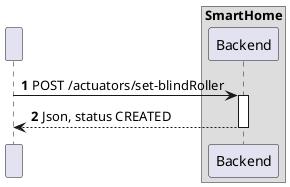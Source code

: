 @startuml
'https://plantuml.com/sequence-diagram
!pragma layout smetana

autonumber

    participant " " as HTTP
    box SmartHome
    participant Backend as BE
    end box

HTTP -> BE : POST /actuators/set-blindRoller
activate BE

BE --> HTTP : Json, status CREATED
deactivate BE

@endumll